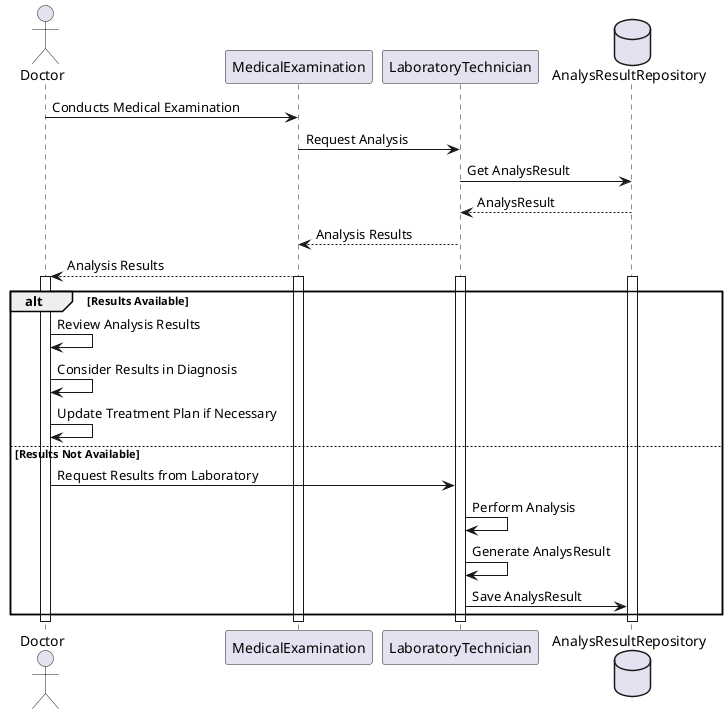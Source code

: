 @startuml Reviewing Analysis Results Sequence Diagram

actor Doctor
participant "MedicalExamination" as MedicalExamination
participant "LaboratoryTechnician" as LabTechnician
database "AnalysResultRepository" as ResultRepository

Doctor -> MedicalExamination: Conducts Medical Examination
MedicalExamination -> LabTechnician: Request Analysis
LabTechnician -> ResultRepository: Get AnalysResult
ResultRepository --> LabTechnician: AnalysResult
LabTechnician --> MedicalExamination: Analysis Results
MedicalExamination --> Doctor: Analysis Results

activate Doctor
activate MedicalExamination
activate LabTechnician
activate ResultRepository

alt Results Available
  Doctor -> Doctor: Review Analysis Results
  Doctor -> Doctor: Consider Results in Diagnosis
  Doctor -> Doctor: Update Treatment Plan if Necessary
else Results Not Available
  Doctor -> LabTechnician: Request Results from Laboratory
  LabTechnician -> LabTechnician: Perform Analysis
  LabTechnician -> LabTechnician: Generate AnalysResult
  LabTechnician -> ResultRepository: Save AnalysResult
end

deactivate Doctor
deactivate MedicalExamination
deactivate LabTechnician
deactivate ResultRepository

@enduml